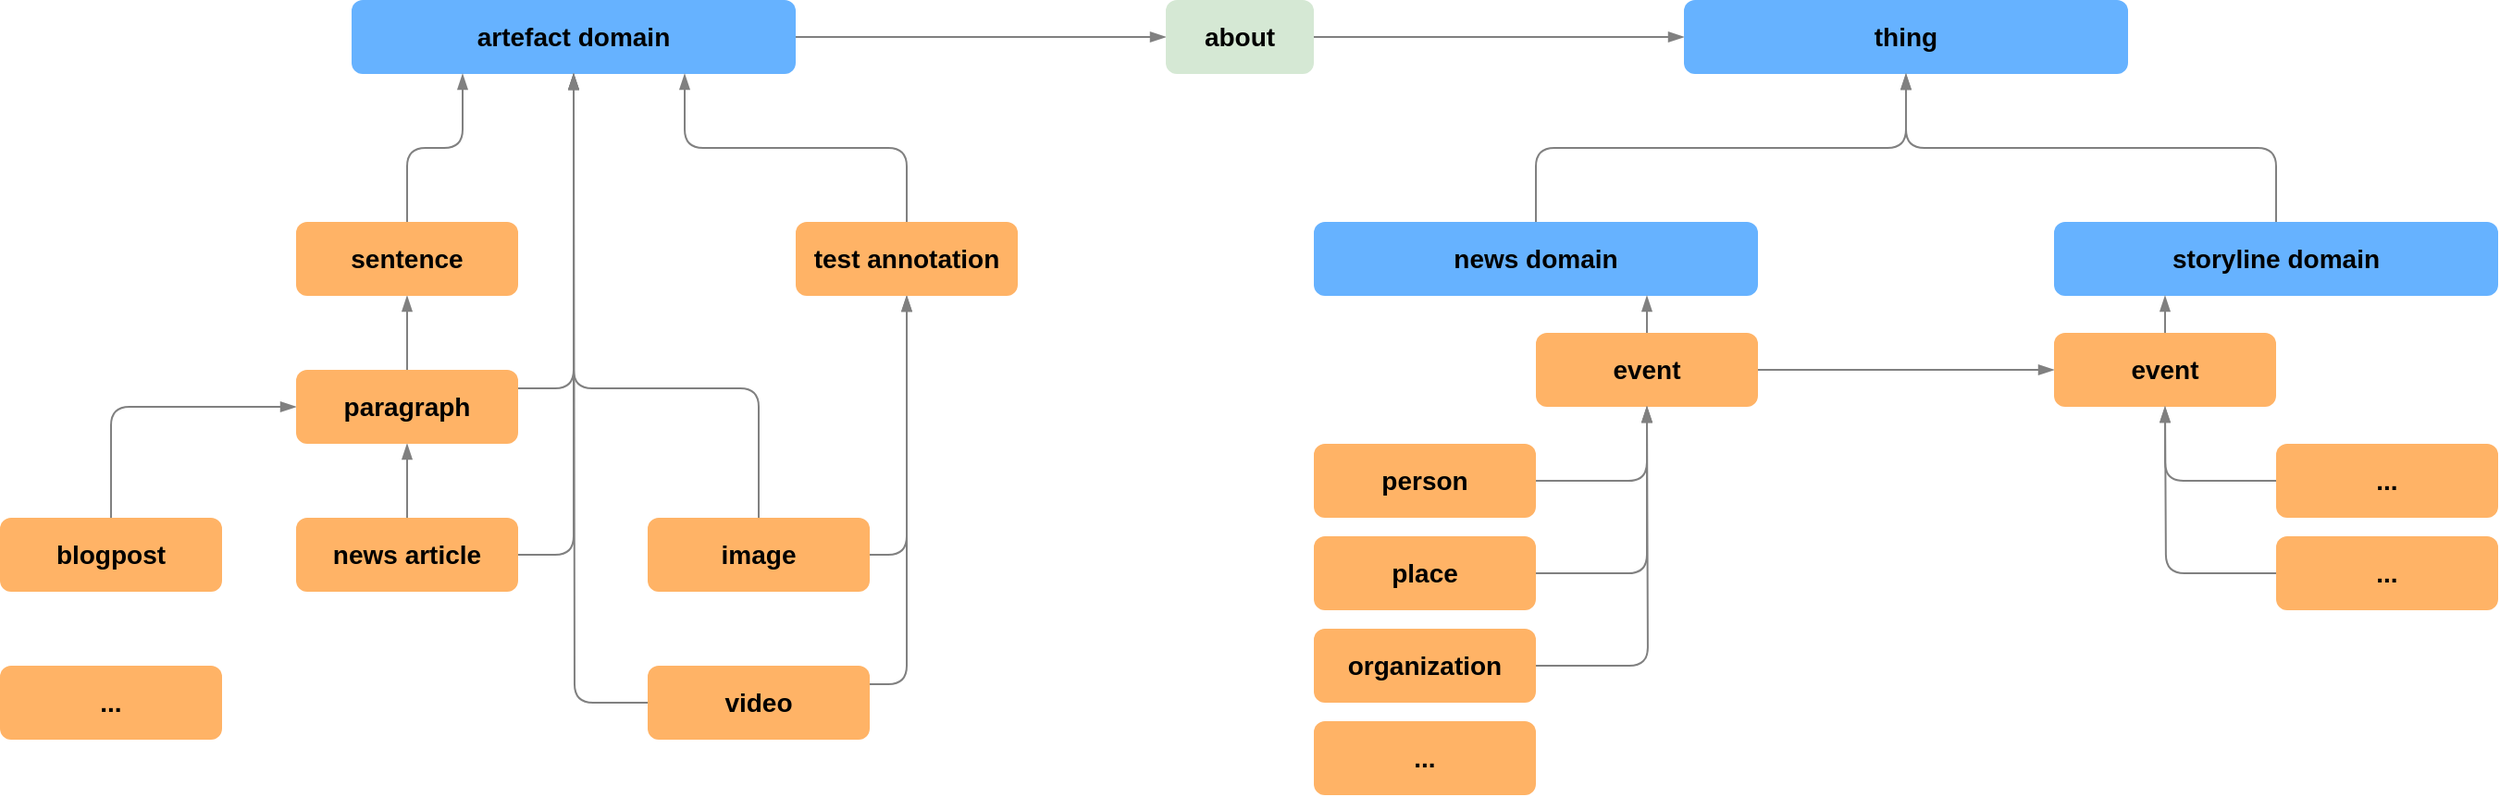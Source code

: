 <mxfile version="13.8.8" type="device"><diagram id="8OsrB5lK3NxF0ReHzKml" name="Page-1"><mxGraphModel dx="-249" dy="890" grid="1" gridSize="10" guides="1" tooltips="1" connect="1" arrows="1" fold="1" page="1" pageScale="1" pageWidth="1600" pageHeight="900" math="0" shadow="0"><root><mxCell id="0"/><mxCell id="1" parent="0"/><mxCell id="K_3JNdWxI0fxvR_LvPzZ-384" style="edgeStyle=orthogonalEdgeStyle;rounded=1;orthogonalLoop=1;jettySize=auto;html=1;entryX=0;entryY=0.5;entryDx=0;entryDy=0;endArrow=blockThin;endFill=1;strokeColor=#808080;fontSize=23;" edge="1" parent="1" source="K_3JNdWxI0fxvR_LvPzZ-331" target="K_3JNdWxI0fxvR_LvPzZ-382"><mxGeometry relative="1" as="geometry"/></mxCell><mxCell id="K_3JNdWxI0fxvR_LvPzZ-331" value="&lt;font style=&quot;font-size: 14px&quot;&gt;&lt;b&gt;artefact domain&lt;/b&gt;&lt;br&gt;&lt;/font&gt;" style="rounded=1;whiteSpace=wrap;html=1;strokeColor=none;fillColor=#66B2FF;" vertex="1" parent="1"><mxGeometry x="1880" y="120" width="240" height="40" as="geometry"/></mxCell><mxCell id="K_3JNdWxI0fxvR_LvPzZ-363" style="edgeStyle=orthogonalEdgeStyle;rounded=1;orthogonalLoop=1;jettySize=auto;html=1;entryX=0;entryY=0.5;entryDx=0;entryDy=0;endArrow=blockThin;endFill=1;strokeColor=#808080;fontSize=23;exitX=0.5;exitY=0;exitDx=0;exitDy=0;" edge="1" parent="1" source="K_3JNdWxI0fxvR_LvPzZ-352" target="K_3JNdWxI0fxvR_LvPzZ-357"><mxGeometry relative="1" as="geometry"/></mxCell><mxCell id="K_3JNdWxI0fxvR_LvPzZ-352" value="&lt;font style=&quot;font-size: 14px&quot;&gt;&lt;b&gt;blogpost&lt;/b&gt;&lt;br&gt;&lt;/font&gt;" style="rounded=1;whiteSpace=wrap;html=1;strokeColor=none;fillColor=#FFB366;" vertex="1" parent="1"><mxGeometry x="1690" y="400" width="120" height="40" as="geometry"/></mxCell><mxCell id="K_3JNdWxI0fxvR_LvPzZ-364" style="edgeStyle=orthogonalEdgeStyle;rounded=1;orthogonalLoop=1;jettySize=auto;html=1;entryX=0.5;entryY=1;entryDx=0;entryDy=0;endArrow=blockThin;endFill=1;strokeColor=#808080;fontSize=23;" edge="1" parent="1" source="K_3JNdWxI0fxvR_LvPzZ-353" target="K_3JNdWxI0fxvR_LvPzZ-357"><mxGeometry relative="1" as="geometry"/></mxCell><mxCell id="K_3JNdWxI0fxvR_LvPzZ-369" style="edgeStyle=orthogonalEdgeStyle;rounded=1;orthogonalLoop=1;jettySize=auto;html=1;entryX=0.5;entryY=1;entryDx=0;entryDy=0;endArrow=blockThin;endFill=1;strokeColor=#808080;fontSize=23;" edge="1" parent="1" source="K_3JNdWxI0fxvR_LvPzZ-353" target="K_3JNdWxI0fxvR_LvPzZ-331"><mxGeometry relative="1" as="geometry"><Array as="points"><mxPoint x="2000" y="420"/></Array></mxGeometry></mxCell><mxCell id="K_3JNdWxI0fxvR_LvPzZ-353" value="&lt;font style=&quot;font-size: 14px&quot;&gt;&lt;b&gt;news article&lt;/b&gt;&lt;br&gt;&lt;/font&gt;" style="rounded=1;whiteSpace=wrap;html=1;strokeColor=none;fillColor=#FFB366;" vertex="1" parent="1"><mxGeometry x="1850" y="400" width="120" height="40" as="geometry"/></mxCell><mxCell id="K_3JNdWxI0fxvR_LvPzZ-378" style="edgeStyle=orthogonalEdgeStyle;rounded=1;orthogonalLoop=1;jettySize=auto;html=1;endArrow=blockThin;endFill=1;strokeColor=#808080;fontSize=23;" edge="1" parent="1" source="K_3JNdWxI0fxvR_LvPzZ-355"><mxGeometry relative="1" as="geometry"><mxPoint x="2000" y="160" as="targetPoint"/><Array as="points"><mxPoint x="2100" y="330"/><mxPoint x="2000" y="330"/><mxPoint x="2000" y="160"/></Array></mxGeometry></mxCell><mxCell id="K_3JNdWxI0fxvR_LvPzZ-379" style="edgeStyle=orthogonalEdgeStyle;rounded=1;orthogonalLoop=1;jettySize=auto;html=1;entryX=0.5;entryY=1;entryDx=0;entryDy=0;endArrow=blockThin;endFill=1;strokeColor=#808080;fontSize=23;exitX=1;exitY=0.5;exitDx=0;exitDy=0;" edge="1" parent="1" source="K_3JNdWxI0fxvR_LvPzZ-355" target="K_3JNdWxI0fxvR_LvPzZ-362"><mxGeometry relative="1" as="geometry"/></mxCell><mxCell id="K_3JNdWxI0fxvR_LvPzZ-355" value="&lt;font style=&quot;font-size: 14px&quot;&gt;&lt;b&gt;image&lt;/b&gt;&lt;br&gt;&lt;/font&gt;" style="rounded=1;whiteSpace=wrap;html=1;strokeColor=none;fillColor=#FFB366;" vertex="1" parent="1"><mxGeometry x="2040" y="400" width="120" height="40" as="geometry"/></mxCell><mxCell id="K_3JNdWxI0fxvR_LvPzZ-372" style="edgeStyle=orthogonalEdgeStyle;rounded=1;orthogonalLoop=1;jettySize=auto;html=1;endArrow=blockThin;endFill=1;strokeColor=#808080;fontSize=23;entryX=0.5;entryY=1;entryDx=0;entryDy=0;" edge="1" parent="1" source="K_3JNdWxI0fxvR_LvPzZ-356" target="K_3JNdWxI0fxvR_LvPzZ-362"><mxGeometry relative="1" as="geometry"><mxPoint x="2180" y="320" as="targetPoint"/><Array as="points"><mxPoint x="2180" y="490"/></Array></mxGeometry></mxCell><mxCell id="K_3JNdWxI0fxvR_LvPzZ-380" style="edgeStyle=orthogonalEdgeStyle;rounded=1;orthogonalLoop=1;jettySize=auto;html=1;endArrow=blockThin;endFill=1;strokeColor=#808080;fontSize=23;" edge="1" parent="1" source="K_3JNdWxI0fxvR_LvPzZ-356"><mxGeometry relative="1" as="geometry"><mxPoint x="2000.0" y="160" as="targetPoint"/></mxGeometry></mxCell><mxCell id="K_3JNdWxI0fxvR_LvPzZ-356" value="&lt;font style=&quot;font-size: 14px&quot;&gt;&lt;b&gt;video&lt;/b&gt;&lt;br&gt;&lt;/font&gt;" style="rounded=1;whiteSpace=wrap;html=1;strokeColor=none;fillColor=#FFB366;" vertex="1" parent="1"><mxGeometry x="2040" y="480" width="120" height="40" as="geometry"/></mxCell><mxCell id="K_3JNdWxI0fxvR_LvPzZ-365" style="edgeStyle=orthogonalEdgeStyle;rounded=1;orthogonalLoop=1;jettySize=auto;html=1;exitX=0.5;exitY=0;exitDx=0;exitDy=0;entryX=0.5;entryY=1;entryDx=0;entryDy=0;endArrow=blockThin;endFill=1;strokeColor=#808080;fontSize=23;" edge="1" parent="1" source="K_3JNdWxI0fxvR_LvPzZ-357" target="K_3JNdWxI0fxvR_LvPzZ-359"><mxGeometry relative="1" as="geometry"/></mxCell><mxCell id="K_3JNdWxI0fxvR_LvPzZ-366" style="edgeStyle=orthogonalEdgeStyle;rounded=1;orthogonalLoop=1;jettySize=auto;html=1;exitX=1;exitY=0.25;exitDx=0;exitDy=0;entryX=0.5;entryY=1;entryDx=0;entryDy=0;endArrow=blockThin;endFill=1;strokeColor=#808080;fontSize=23;" edge="1" parent="1" source="K_3JNdWxI0fxvR_LvPzZ-357" target="K_3JNdWxI0fxvR_LvPzZ-331"><mxGeometry relative="1" as="geometry"/></mxCell><mxCell id="K_3JNdWxI0fxvR_LvPzZ-357" value="&lt;font style=&quot;font-size: 14px&quot;&gt;&lt;b&gt;paragraph&lt;/b&gt;&lt;br&gt;&lt;/font&gt;" style="rounded=1;whiteSpace=wrap;html=1;strokeColor=none;fillColor=#FFB366;" vertex="1" parent="1"><mxGeometry x="1850" y="320" width="120" height="40" as="geometry"/></mxCell><mxCell id="K_3JNdWxI0fxvR_LvPzZ-376" style="edgeStyle=orthogonalEdgeStyle;rounded=1;orthogonalLoop=1;jettySize=auto;html=1;entryX=0.25;entryY=1;entryDx=0;entryDy=0;endArrow=blockThin;endFill=1;strokeColor=#808080;fontSize=23;" edge="1" parent="1" source="K_3JNdWxI0fxvR_LvPzZ-359" target="K_3JNdWxI0fxvR_LvPzZ-331"><mxGeometry relative="1" as="geometry"/></mxCell><mxCell id="K_3JNdWxI0fxvR_LvPzZ-359" value="&lt;font style=&quot;font-size: 14px&quot;&gt;&lt;b&gt;sentence&lt;/b&gt;&lt;br&gt;&lt;/font&gt;" style="rounded=1;whiteSpace=wrap;html=1;strokeColor=none;fillColor=#FFB366;" vertex="1" parent="1"><mxGeometry x="1850" y="240" width="120" height="40" as="geometry"/></mxCell><mxCell id="K_3JNdWxI0fxvR_LvPzZ-373" style="edgeStyle=orthogonalEdgeStyle;rounded=1;orthogonalLoop=1;jettySize=auto;html=1;entryX=0.75;entryY=1;entryDx=0;entryDy=0;endArrow=blockThin;endFill=1;strokeColor=#808080;fontSize=23;" edge="1" parent="1" source="K_3JNdWxI0fxvR_LvPzZ-362" target="K_3JNdWxI0fxvR_LvPzZ-331"><mxGeometry relative="1" as="geometry"/></mxCell><mxCell id="K_3JNdWxI0fxvR_LvPzZ-362" value="&lt;font style=&quot;font-size: 14px&quot;&gt;&lt;b&gt;test annotation&lt;/b&gt;&lt;br&gt;&lt;/font&gt;" style="rounded=1;whiteSpace=wrap;html=1;strokeColor=none;fillColor=#FFB366;" vertex="1" parent="1"><mxGeometry x="2120" y="240" width="120" height="40" as="geometry"/></mxCell><mxCell id="K_3JNdWxI0fxvR_LvPzZ-381" value="&lt;font style=&quot;font-size: 14px&quot;&gt;&lt;b&gt;...&lt;/b&gt;&lt;br&gt;&lt;/font&gt;" style="rounded=1;whiteSpace=wrap;html=1;strokeColor=none;fillColor=#FFB366;" vertex="1" parent="1"><mxGeometry x="1690" y="480" width="120" height="40" as="geometry"/></mxCell><mxCell id="K_3JNdWxI0fxvR_LvPzZ-386" style="edgeStyle=orthogonalEdgeStyle;rounded=1;orthogonalLoop=1;jettySize=auto;html=1;entryX=0;entryY=0.5;entryDx=0;entryDy=0;endArrow=blockThin;endFill=1;strokeColor=#808080;fontSize=23;" edge="1" parent="1" source="K_3JNdWxI0fxvR_LvPzZ-382" target="K_3JNdWxI0fxvR_LvPzZ-385"><mxGeometry relative="1" as="geometry"/></mxCell><mxCell id="K_3JNdWxI0fxvR_LvPzZ-382" value="&lt;font&gt;&lt;b style=&quot;font-family: &amp;#34;helvetica&amp;#34;&quot;&gt;&lt;font style=&quot;font-size: 14px&quot;&gt;about&lt;/font&gt;&lt;/b&gt;&lt;br&gt;&lt;/font&gt;" style="rounded=1;whiteSpace=wrap;html=1;fillColor=#d5e8d4;strokeColor=none;" vertex="1" parent="1"><mxGeometry x="2320" y="120" width="80" height="40" as="geometry"/></mxCell><mxCell id="K_3JNdWxI0fxvR_LvPzZ-385" value="&lt;font style=&quot;font-size: 14px&quot;&gt;&lt;b&gt;thing&lt;/b&gt;&lt;br&gt;&lt;/font&gt;" style="rounded=1;whiteSpace=wrap;html=1;strokeColor=none;fillColor=#66B2FF;" vertex="1" parent="1"><mxGeometry x="2600" y="120" width="240" height="40" as="geometry"/></mxCell><mxCell id="K_3JNdWxI0fxvR_LvPzZ-390" style="edgeStyle=orthogonalEdgeStyle;rounded=1;orthogonalLoop=1;jettySize=auto;html=1;entryX=0.5;entryY=1;entryDx=0;entryDy=0;endArrow=blockThin;endFill=1;strokeColor=#808080;fontSize=23;" edge="1" parent="1" source="K_3JNdWxI0fxvR_LvPzZ-387" target="K_3JNdWxI0fxvR_LvPzZ-385"><mxGeometry relative="1" as="geometry"/></mxCell><mxCell id="K_3JNdWxI0fxvR_LvPzZ-387" value="&lt;font style=&quot;font-size: 14px&quot;&gt;&lt;b&gt;news domain&lt;/b&gt;&lt;br&gt;&lt;/font&gt;" style="rounded=1;whiteSpace=wrap;html=1;strokeColor=none;fillColor=#66B2FF;" vertex="1" parent="1"><mxGeometry x="2400" y="240" width="240" height="40" as="geometry"/></mxCell><mxCell id="K_3JNdWxI0fxvR_LvPzZ-391" style="edgeStyle=orthogonalEdgeStyle;rounded=1;orthogonalLoop=1;jettySize=auto;html=1;endArrow=blockThin;endFill=1;strokeColor=#808080;fontSize=23;" edge="1" parent="1" source="K_3JNdWxI0fxvR_LvPzZ-388"><mxGeometry relative="1" as="geometry"><mxPoint x="2720" y="160" as="targetPoint"/><Array as="points"><mxPoint x="2920" y="200"/><mxPoint x="2720" y="200"/></Array></mxGeometry></mxCell><mxCell id="K_3JNdWxI0fxvR_LvPzZ-388" value="&lt;font style=&quot;font-size: 14px&quot;&gt;&lt;b&gt;storyline domain&lt;/b&gt;&lt;br&gt;&lt;/font&gt;" style="rounded=1;whiteSpace=wrap;html=1;strokeColor=none;fillColor=#66B2FF;" vertex="1" parent="1"><mxGeometry x="2800" y="240" width="240" height="40" as="geometry"/></mxCell><mxCell id="K_3JNdWxI0fxvR_LvPzZ-394" style="edgeStyle=orthogonalEdgeStyle;rounded=1;orthogonalLoop=1;jettySize=auto;html=1;entryX=0;entryY=0.5;entryDx=0;entryDy=0;endArrow=blockThin;endFill=1;strokeColor=#808080;fontSize=23;" edge="1" parent="1" source="K_3JNdWxI0fxvR_LvPzZ-392" target="K_3JNdWxI0fxvR_LvPzZ-393"><mxGeometry relative="1" as="geometry"/></mxCell><mxCell id="K_3JNdWxI0fxvR_LvPzZ-407" style="edgeStyle=orthogonalEdgeStyle;rounded=1;orthogonalLoop=1;jettySize=auto;html=1;exitX=0.5;exitY=0;exitDx=0;exitDy=0;entryX=0.75;entryY=1;entryDx=0;entryDy=0;endArrow=blockThin;endFill=1;strokeColor=#808080;fontSize=23;" edge="1" parent="1" source="K_3JNdWxI0fxvR_LvPzZ-392" target="K_3JNdWxI0fxvR_LvPzZ-387"><mxGeometry relative="1" as="geometry"/></mxCell><mxCell id="K_3JNdWxI0fxvR_LvPzZ-392" value="&lt;b&gt;&lt;font style=&quot;font-size: 14px&quot;&gt;event&lt;/font&gt;&lt;/b&gt;" style="rounded=1;whiteSpace=wrap;html=1;shadow=0;fillColor=#FFB366;strokeColor=none;" vertex="1" parent="1"><mxGeometry x="2520" y="300" width="120" height="40" as="geometry"/></mxCell><mxCell id="K_3JNdWxI0fxvR_LvPzZ-408" style="edgeStyle=orthogonalEdgeStyle;rounded=1;orthogonalLoop=1;jettySize=auto;html=1;exitX=0.5;exitY=0;exitDx=0;exitDy=0;entryX=0.25;entryY=1;entryDx=0;entryDy=0;endArrow=blockThin;endFill=1;strokeColor=#808080;fontSize=23;" edge="1" parent="1" source="K_3JNdWxI0fxvR_LvPzZ-393" target="K_3JNdWxI0fxvR_LvPzZ-388"><mxGeometry relative="1" as="geometry"/></mxCell><mxCell id="K_3JNdWxI0fxvR_LvPzZ-393" value="&lt;b&gt;&lt;font style=&quot;font-size: 14px&quot;&gt;event&lt;/font&gt;&lt;/b&gt;" style="rounded=1;whiteSpace=wrap;html=1;shadow=0;fillColor=#FFB366;strokeColor=none;" vertex="1" parent="1"><mxGeometry x="2800" y="300" width="120" height="40" as="geometry"/></mxCell><mxCell id="K_3JNdWxI0fxvR_LvPzZ-400" style="edgeStyle=orthogonalEdgeStyle;rounded=1;orthogonalLoop=1;jettySize=auto;html=1;entryX=0.5;entryY=1;entryDx=0;entryDy=0;endArrow=blockThin;endFill=1;strokeColor=#808080;fontSize=23;exitX=1;exitY=0.5;exitDx=0;exitDy=0;" edge="1" parent="1" source="K_3JNdWxI0fxvR_LvPzZ-396" target="K_3JNdWxI0fxvR_LvPzZ-392"><mxGeometry relative="1" as="geometry"/></mxCell><mxCell id="K_3JNdWxI0fxvR_LvPzZ-396" value="&lt;b&gt;&lt;font style=&quot;font-size: 14px&quot;&gt;person&lt;/font&gt;&lt;/b&gt;" style="rounded=1;whiteSpace=wrap;html=1;shadow=0;fillColor=#FFB366;strokeColor=none;" vertex="1" parent="1"><mxGeometry x="2400" y="360" width="120" height="40" as="geometry"/></mxCell><mxCell id="K_3JNdWxI0fxvR_LvPzZ-401" style="edgeStyle=orthogonalEdgeStyle;rounded=1;orthogonalLoop=1;jettySize=auto;html=1;entryX=0.5;entryY=1;entryDx=0;entryDy=0;endArrow=blockThin;endFill=1;strokeColor=#808080;fontSize=23;exitX=1;exitY=0.5;exitDx=0;exitDy=0;" edge="1" parent="1" source="K_3JNdWxI0fxvR_LvPzZ-397" target="K_3JNdWxI0fxvR_LvPzZ-392"><mxGeometry relative="1" as="geometry"/></mxCell><mxCell id="K_3JNdWxI0fxvR_LvPzZ-397" value="&lt;b&gt;&lt;font style=&quot;font-size: 14px&quot;&gt;place&lt;/font&gt;&lt;/b&gt;" style="rounded=1;whiteSpace=wrap;html=1;shadow=0;fillColor=#FFB366;strokeColor=none;" vertex="1" parent="1"><mxGeometry x="2400" y="410" width="120" height="40" as="geometry"/></mxCell><mxCell id="K_3JNdWxI0fxvR_LvPzZ-402" style="edgeStyle=orthogonalEdgeStyle;rounded=1;orthogonalLoop=1;jettySize=auto;html=1;endArrow=blockThin;endFill=1;strokeColor=#808080;fontSize=23;" edge="1" parent="1" source="K_3JNdWxI0fxvR_LvPzZ-398"><mxGeometry relative="1" as="geometry"><mxPoint x="2580" y="340" as="targetPoint"/></mxGeometry></mxCell><mxCell id="K_3JNdWxI0fxvR_LvPzZ-398" value="&lt;b&gt;&lt;font style=&quot;font-size: 14px&quot;&gt;organization&lt;/font&gt;&lt;/b&gt;" style="rounded=1;whiteSpace=wrap;html=1;shadow=0;fillColor=#FFB366;strokeColor=none;" vertex="1" parent="1"><mxGeometry x="2400" y="460" width="120" height="40" as="geometry"/></mxCell><mxCell id="K_3JNdWxI0fxvR_LvPzZ-399" value="&lt;b&gt;&lt;font style=&quot;font-size: 14px&quot;&gt;...&lt;/font&gt;&lt;/b&gt;" style="rounded=1;whiteSpace=wrap;html=1;shadow=0;fillColor=#FFB366;strokeColor=none;" vertex="1" parent="1"><mxGeometry x="2400" y="510" width="120" height="40" as="geometry"/></mxCell><mxCell id="K_3JNdWxI0fxvR_LvPzZ-405" style="edgeStyle=orthogonalEdgeStyle;rounded=1;orthogonalLoop=1;jettySize=auto;html=1;entryX=0.5;entryY=1;entryDx=0;entryDy=0;endArrow=blockThin;endFill=1;strokeColor=#808080;fontSize=23;exitX=0;exitY=0.5;exitDx=0;exitDy=0;" edge="1" parent="1" source="K_3JNdWxI0fxvR_LvPzZ-403" target="K_3JNdWxI0fxvR_LvPzZ-393"><mxGeometry relative="1" as="geometry"/></mxCell><mxCell id="K_3JNdWxI0fxvR_LvPzZ-403" value="&lt;b&gt;&lt;font style=&quot;font-size: 14px&quot;&gt;...&lt;/font&gt;&lt;/b&gt;" style="rounded=1;whiteSpace=wrap;html=1;shadow=0;fillColor=#FFB366;strokeColor=none;" vertex="1" parent="1"><mxGeometry x="2920" y="360" width="120" height="40" as="geometry"/></mxCell><mxCell id="K_3JNdWxI0fxvR_LvPzZ-406" style="edgeStyle=orthogonalEdgeStyle;rounded=1;orthogonalLoop=1;jettySize=auto;html=1;endArrow=blockThin;endFill=1;strokeColor=#808080;fontSize=23;" edge="1" parent="1" source="K_3JNdWxI0fxvR_LvPzZ-404"><mxGeometry relative="1" as="geometry"><mxPoint x="2860" y="340" as="targetPoint"/></mxGeometry></mxCell><mxCell id="K_3JNdWxI0fxvR_LvPzZ-404" value="&lt;b&gt;&lt;font style=&quot;font-size: 14px&quot;&gt;...&lt;/font&gt;&lt;/b&gt;" style="rounded=1;whiteSpace=wrap;html=1;shadow=0;fillColor=#FFB366;strokeColor=none;" vertex="1" parent="1"><mxGeometry x="2920" y="410" width="120" height="40" as="geometry"/></mxCell></root></mxGraphModel></diagram></mxfile>